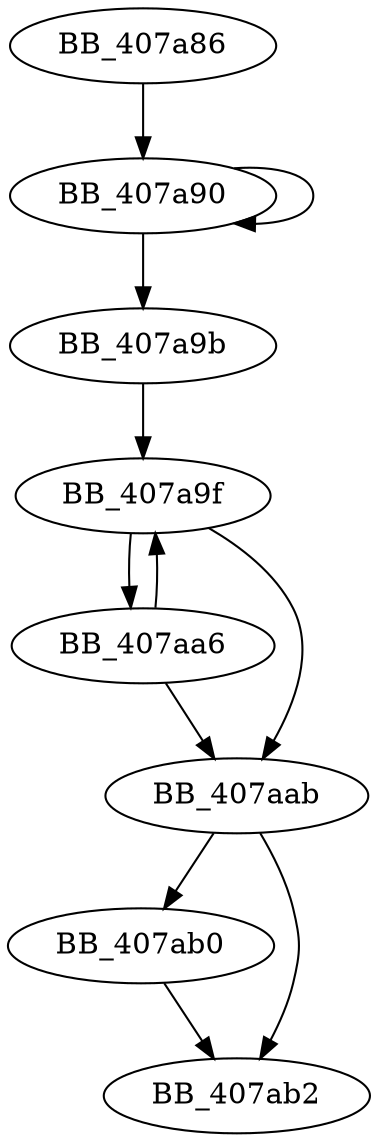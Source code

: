DiGraph _wcsrchr{
BB_407a86->BB_407a90
BB_407a90->BB_407a90
BB_407a90->BB_407a9b
BB_407a9b->BB_407a9f
BB_407a9f->BB_407aa6
BB_407a9f->BB_407aab
BB_407aa6->BB_407a9f
BB_407aa6->BB_407aab
BB_407aab->BB_407ab0
BB_407aab->BB_407ab2
BB_407ab0->BB_407ab2
}
